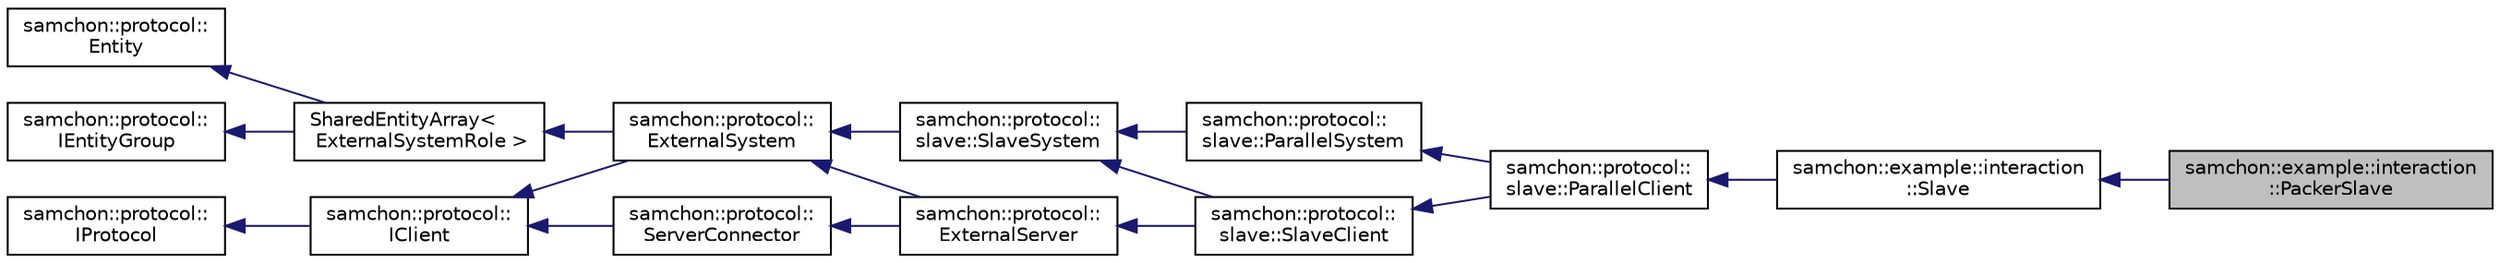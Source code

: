 digraph "samchon::example::interaction::PackerSlave"
{
  edge [fontname="Helvetica",fontsize="10",labelfontname="Helvetica",labelfontsize="10"];
  node [fontname="Helvetica",fontsize="10",shape=record];
  rankdir="LR";
  Node1 [label="samchon::example::interaction\l::PackerSlave",height=0.2,width=0.4,color="black", fillcolor="grey75", style="filled", fontcolor="black"];
  Node2 -> Node1 [dir="back",color="midnightblue",fontsize="10",style="solid",fontname="Helvetica"];
  Node2 [label="samchon::example::interaction\l::Slave",height=0.2,width=0.4,color="black", fillcolor="white", style="filled",URL="$d9/d61/classsamchon_1_1example_1_1interaction_1_1Slave.html",tooltip="A slave system for optimizing something. "];
  Node3 -> Node2 [dir="back",color="midnightblue",fontsize="10",style="solid",fontname="Helvetica"];
  Node3 [label="samchon::protocol::\lslave::ParallelClient",height=0.2,width=0.4,color="black", fillcolor="white", style="filled",URL="$d8/d96/classsamchon_1_1protocol_1_1slave_1_1ParallelClient.html",tooltip="A slave parallel client. "];
  Node4 -> Node3 [dir="back",color="midnightblue",fontsize="10",style="solid",fontname="Helvetica"];
  Node4 [label="samchon::protocol::\lslave::ParallelSystem",height=0.2,width=0.4,color="black", fillcolor="white", style="filled",URL="$db/d10/classsamchon_1_1protocol_1_1slave_1_1ParallelSystem.html",tooltip="A slave parallel system. "];
  Node5 -> Node4 [dir="back",color="midnightblue",fontsize="10",style="solid",fontname="Helvetica"];
  Node5 [label="samchon::protocol::\lslave::SlaveSystem",height=0.2,width=0.4,color="black", fillcolor="white", style="filled",URL="$d1/d4a/classsamchon_1_1protocol_1_1slave_1_1SlaveSystem.html",tooltip="A slave system. "];
  Node6 -> Node5 [dir="back",color="midnightblue",fontsize="10",style="solid",fontname="Helvetica"];
  Node6 [label="samchon::protocol::\lExternalSystem",height=0.2,width=0.4,color="black", fillcolor="white", style="filled",URL="$df/d42/classsamchon_1_1protocol_1_1ExternalSystem.html",tooltip="A network driver for an external system. "];
  Node7 -> Node6 [dir="back",color="midnightblue",fontsize="10",style="solid",fontname="Helvetica"];
  Node7 [label="SharedEntityArray\<\l ExternalSystemRole \>",height=0.2,width=0.4,color="black", fillcolor="white", style="filled",URL="$d4/deb/classsamchon_1_1protocol_1_1EntityGroup.html",tooltip="An Entity and a container of children Entity objects. "];
  Node8 -> Node7 [dir="back",color="midnightblue",fontsize="10",style="solid",fontname="Helvetica"];
  Node8 [label="samchon::protocol::\lEntity",height=0.2,width=0.4,color="black", fillcolor="white", style="filled",URL="$d0/d3e/classsamchon_1_1protocol_1_1Entity.html",tooltip="An entity, a standard data class. "];
  Node9 -> Node7 [dir="back",color="midnightblue",fontsize="10",style="solid",fontname="Helvetica"];
  Node9 [label="samchon::protocol::\lIEntityGroup",height=0.2,width=0.4,color="black", fillcolor="white", style="filled",URL="$d9/d4c/classsamchon_1_1protocol_1_1IEntityGroup.html",tooltip="An iternface for entity group. "];
  Node10 -> Node6 [dir="back",color="midnightblue",fontsize="10",style="solid",fontname="Helvetica"];
  Node10 [label="samchon::protocol::\lIClient",height=0.2,width=0.4,color="black", fillcolor="white", style="filled",URL="$d3/dc8/classsamchon_1_1protocol_1_1IClient.html",tooltip="An interface for a client. "];
  Node11 -> Node10 [dir="back",color="midnightblue",fontsize="10",style="solid",fontname="Helvetica"];
  Node11 [label="samchon::protocol::\lIProtocol",height=0.2,width=0.4,color="black", fillcolor="white", style="filled",URL="$d4/dcf/classsamchon_1_1protocol_1_1IProtocol.html",tooltip="An interface of Invoke message chain. "];
  Node12 -> Node3 [dir="back",color="midnightblue",fontsize="10",style="solid",fontname="Helvetica"];
  Node12 [label="samchon::protocol::\lslave::SlaveClient",height=0.2,width=0.4,color="black", fillcolor="white", style="filled",URL="$db/d5d/classsamchon_1_1protocol_1_1slave_1_1SlaveClient.html",tooltip="A slave client. "];
  Node5 -> Node12 [dir="back",color="midnightblue",fontsize="10",style="solid",fontname="Helvetica"];
  Node13 -> Node12 [dir="back",color="midnightblue",fontsize="10",style="solid",fontname="Helvetica"];
  Node13 [label="samchon::protocol::\lExternalServer",height=0.2,width=0.4,color="black", fillcolor="white", style="filled",URL="$df/d4a/classsamchon_1_1protocol_1_1ExternalServer.html",tooltip="A network driver for an external server. "];
  Node6 -> Node13 [dir="back",color="midnightblue",fontsize="10",style="solid",fontname="Helvetica"];
  Node14 -> Node13 [dir="back",color="midnightblue",fontsize="10",style="solid",fontname="Helvetica"];
  Node14 [label="samchon::protocol::\lServerConnector",height=0.2,width=0.4,color="black", fillcolor="white", style="filled",URL="$db/d72/classsamchon_1_1protocol_1_1ServerConnector.html",tooltip="A server connector for a physical client. "];
  Node10 -> Node14 [dir="back",color="midnightblue",fontsize="10",style="solid",fontname="Helvetica"];
}
